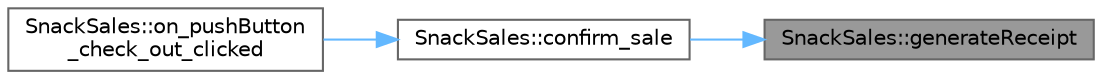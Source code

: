 digraph "SnackSales::generateReceipt"
{
 // LATEX_PDF_SIZE
  bgcolor="transparent";
  edge [fontname=Helvetica,fontsize=10,labelfontname=Helvetica,labelfontsize=10];
  node [fontname=Helvetica,fontsize=10,shape=box,height=0.2,width=0.4];
  rankdir="RL";
  Node1 [id="Node000001",label="SnackSales::generateReceipt",height=0.2,width=0.4,color="gray40", fillcolor="grey60", style="filled", fontcolor="black",tooltip="This function generates a receipt in pdf format from cart and saves it to desktop."];
  Node1 -> Node2 [id="edge1_Node000001_Node000002",dir="back",color="steelblue1",style="solid",tooltip=" "];
  Node2 [id="Node000002",label="SnackSales::confirm_sale",height=0.2,width=0.4,color="grey40", fillcolor="white", style="filled",URL="$class_snack_sales.html#a84b99474491ce7ac348e22d33c90ec79",tooltip="This function confirms the sale and adds it to the database."];
  Node2 -> Node3 [id="edge2_Node000002_Node000003",dir="back",color="steelblue1",style="solid",tooltip=" "];
  Node3 [id="Node000003",label="SnackSales::on_pushButton\l_check_out_clicked",height=0.2,width=0.4,color="grey40", fillcolor="white", style="filled",URL="$class_snack_sales.html#a93cfade756b20443236ebdd61ca3e2fe",tooltip="This function checks if cart is empty, if so returs to employee page after users confirmation."];
}

